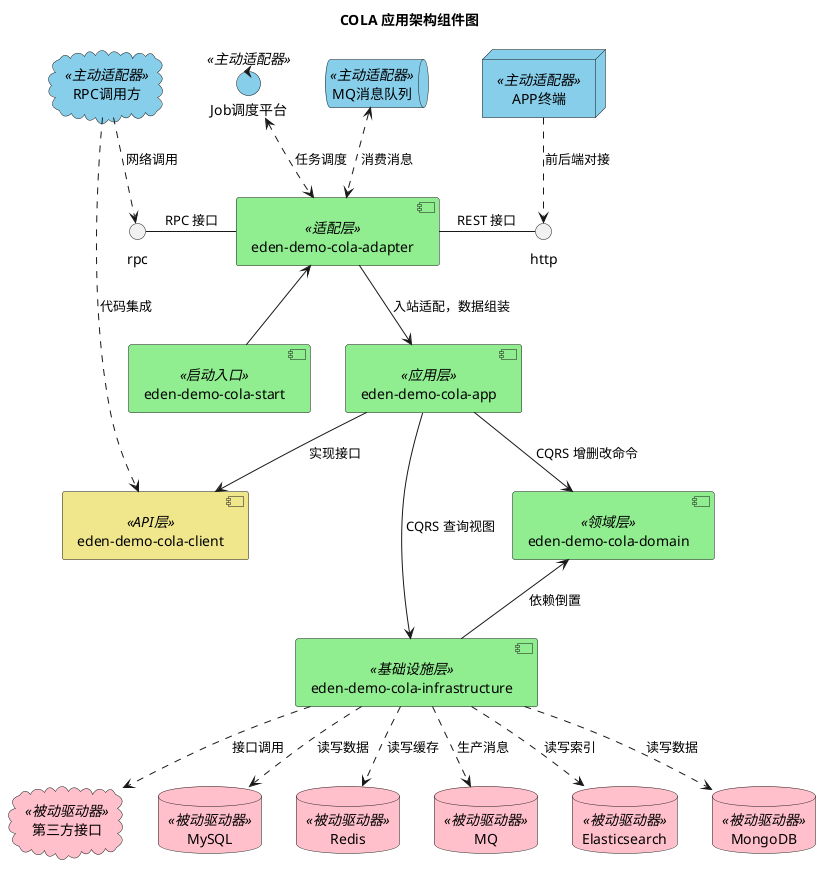 @startuml

!if %variable_exists("$THEME")
title COLA 应用架构组件图 - $THEME theme
!else
title COLA 应用架构组件图
!endif

'skinparam BackgroundColor transparent

[eden-demo-cola-adapter] <<适配层>>
[eden-demo-cola-app] <<应用层>>
[eden-demo-cola-client] <<API层>>
[eden-demo-cola-domain] <<领域层>>
[eden-demo-cola-infrastructure] <<基础设施层>>
[eden-demo-cola-start] <<启动入口>>

[eden-demo-cola-start] -u-> [eden-demo-cola-adapter]
[eden-demo-cola-adapter] --> [eden-demo-cola-app]: 入站适配，数据组装
[eden-demo-cola-app] --> [eden-demo-cola-client]: 实现接口
[eden-demo-cola-app] --> [eden-demo-cola-domain]: CQRS 增删改命令
[eden-demo-cola-app] --> [eden-demo-cola-infrastructure]: CQRS 查询视图
[eden-demo-cola-infrastructure] -up-> [eden-demo-cola-domain]: 依赖倒置

node "APP终端" <<主动适配器>>
cloud "RPC调用方" <<主动适配器>>
control "Job调度平台" <<主动适配器>>
queue "MQ消息队列" <<主动适配器>>

cloud "第三方接口" <<被动驱动器>>
database "MySQL" <<被动驱动器>>
database "Redis" <<被动驱动器>>
database "MQ" <<被动驱动器>>
database "Elasticsearch" <<被动驱动器>>
database "MongoDB" <<被动驱动器>>

[eden-demo-cola-adapter] -r- http: REST 接口
[APP终端] .d.> http: 前后端对接
[eden-demo-cola-adapter] -l- rpc: RPC 接口
[RPC调用方] .d.> rpc: 网络调用
[RPC调用方] ..> [eden-demo-cola-client]: 代码集成
[Job调度平台] <.d.> [eden-demo-cola-adapter]: 任务调度
[eden-demo-cola-adapter] <.u.> [MQ消息队列]: 消费消息

[eden-demo-cola-infrastructure] .d.> MySQL: 读写数据
[eden-demo-cola-infrastructure] .d.> Elasticsearch: 读写索引
[eden-demo-cola-infrastructure] .d.> MongoDB: 读写数据
[eden-demo-cola-infrastructure] .d.> MQ: 生产消息
[eden-demo-cola-infrastructure] .d.> Redis: 读写缓存
[eden-demo-cola-infrastructure] .d.> 第三方接口: 接口调用

skinparam component {
 	backgroundColor<<适配层>> LightGreen
    backgroundColor<<应用层>> LightGreen
    backgroundColor<<领域层>> LightGreen
    backgroundColor<<基础设施层>> LightGreen
    backgroundColor<<启动入口>> LightGreen
    backgroundColor<<API层>> Khaki
}

skinparam cloud {
    backgroundColor<<主动适配器>> SkyBlue
    backgroundColor<<被动驱动器>> Pink
}

skinparam database {
    backgroundColor<<主动适配器>> SkyBlue
    backgroundColor<<被动驱动器>> Pink
}

skinparam queue {
    backgroundColor<<主动适配器>> SkyBlue
    backgroundColor<<被动驱动器>> Pink
}

skinparam control {
    backgroundColor<<主动适配器>> SkyBlue
    backgroundColor<<被动驱动器>> Pink
}

skinparam node {
    backgroundColor<<主动适配器>> SkyBlue
    backgroundColor<<被动驱动器>> Pink
}

@enduml
